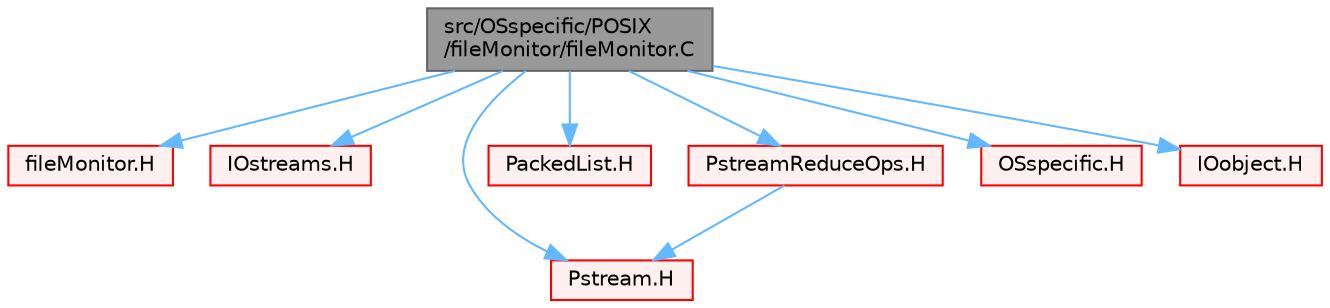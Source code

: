digraph "src/OSspecific/POSIX/fileMonitor/fileMonitor.C"
{
 // LATEX_PDF_SIZE
  bgcolor="transparent";
  edge [fontname=Helvetica,fontsize=10,labelfontname=Helvetica,labelfontsize=10];
  node [fontname=Helvetica,fontsize=10,shape=box,height=0.2,width=0.4];
  Node1 [id="Node000001",label="src/OSspecific/POSIX\l/fileMonitor/fileMonitor.C",height=0.2,width=0.4,color="gray40", fillcolor="grey60", style="filled", fontcolor="black",tooltip=" "];
  Node1 -> Node2 [id="edge1_Node000001_Node000002",color="steelblue1",style="solid",tooltip=" "];
  Node2 [id="Node000002",label="fileMonitor.H",height=0.2,width=0.4,color="red", fillcolor="#FFF0F0", style="filled",URL="$fileMonitor_8H.html",tooltip=" "];
  Node1 -> Node112 [id="edge2_Node000001_Node000112",color="steelblue1",style="solid",tooltip=" "];
  Node112 [id="Node000112",label="IOstreams.H",height=0.2,width=0.4,color="red", fillcolor="#FFF0F0", style="filled",URL="$IOstreams_8H.html",tooltip="Useful combination of include files which define Sin, Sout and Serr and the use of IO streams general..."];
  Node1 -> Node128 [id="edge3_Node000001_Node000128",color="steelblue1",style="solid",tooltip=" "];
  Node128 [id="Node000128",label="Pstream.H",height=0.2,width=0.4,color="red", fillcolor="#FFF0F0", style="filled",URL="$Pstream_8H.html",tooltip=" "];
  Node1 -> Node144 [id="edge4_Node000001_Node000144",color="steelblue1",style="solid",tooltip=" "];
  Node144 [id="Node000144",label="PackedList.H",height=0.2,width=0.4,color="red", fillcolor="#FFF0F0", style="filled",URL="$PackedList_8H.html",tooltip=" "];
  Node1 -> Node150 [id="edge5_Node000001_Node000150",color="steelblue1",style="solid",tooltip=" "];
  Node150 [id="Node000150",label="PstreamReduceOps.H",height=0.2,width=0.4,color="red", fillcolor="#FFF0F0", style="filled",URL="$PstreamReduceOps_8H.html",tooltip="Inter-processor communication reduction functions."];
  Node150 -> Node128 [id="edge6_Node000150_Node000128",color="steelblue1",style="solid",tooltip=" "];
  Node1 -> Node151 [id="edge7_Node000001_Node000151",color="steelblue1",style="solid",tooltip=" "];
  Node151 [id="Node000151",label="OSspecific.H",height=0.2,width=0.4,color="red", fillcolor="#FFF0F0", style="filled",URL="$OSspecific_8H.html",tooltip="Functions used by OpenFOAM that are specific to POSIX compliant operating systems and need to be repl..."];
  Node1 -> Node154 [id="edge8_Node000001_Node000154",color="steelblue1",style="solid",tooltip=" "];
  Node154 [id="Node000154",label="IOobject.H",height=0.2,width=0.4,color="red", fillcolor="#FFF0F0", style="filled",URL="$IOobject_8H.html",tooltip=" "];
}
